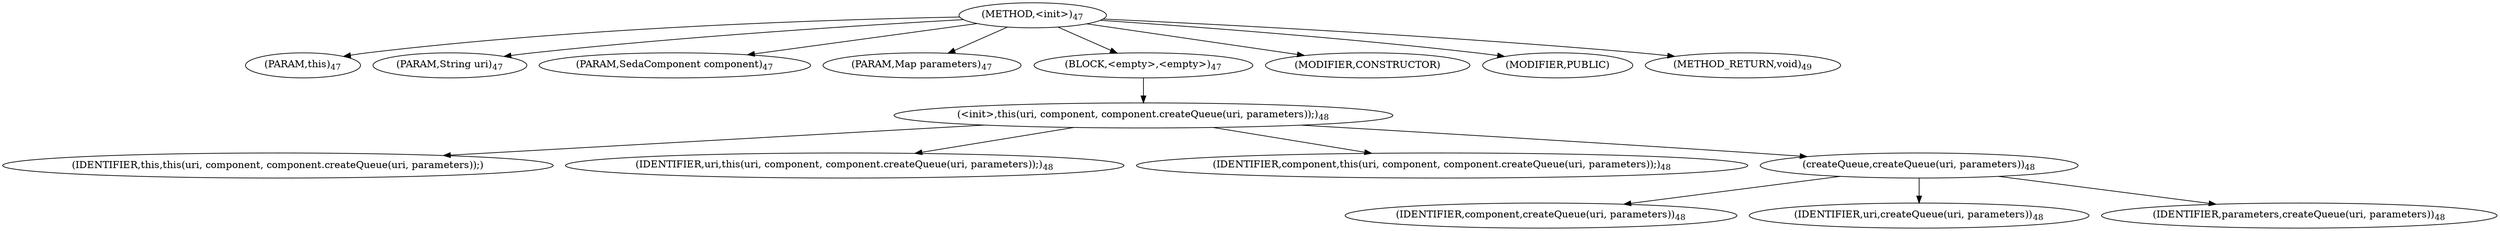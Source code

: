 digraph "&lt;init&gt;" {  
"42" [label = <(METHOD,&lt;init&gt;)<SUB>47</SUB>> ]
"7" [label = <(PARAM,this)<SUB>47</SUB>> ]
"43" [label = <(PARAM,String uri)<SUB>47</SUB>> ]
"44" [label = <(PARAM,SedaComponent component)<SUB>47</SUB>> ]
"45" [label = <(PARAM,Map parameters)<SUB>47</SUB>> ]
"46" [label = <(BLOCK,&lt;empty&gt;,&lt;empty&gt;)<SUB>47</SUB>> ]
"47" [label = <(&lt;init&gt;,this(uri, component, component.createQueue(uri, parameters));)<SUB>48</SUB>> ]
"6" [label = <(IDENTIFIER,this,this(uri, component, component.createQueue(uri, parameters));)> ]
"48" [label = <(IDENTIFIER,uri,this(uri, component, component.createQueue(uri, parameters));)<SUB>48</SUB>> ]
"49" [label = <(IDENTIFIER,component,this(uri, component, component.createQueue(uri, parameters));)<SUB>48</SUB>> ]
"50" [label = <(createQueue,createQueue(uri, parameters))<SUB>48</SUB>> ]
"51" [label = <(IDENTIFIER,component,createQueue(uri, parameters))<SUB>48</SUB>> ]
"52" [label = <(IDENTIFIER,uri,createQueue(uri, parameters))<SUB>48</SUB>> ]
"53" [label = <(IDENTIFIER,parameters,createQueue(uri, parameters))<SUB>48</SUB>> ]
"54" [label = <(MODIFIER,CONSTRUCTOR)> ]
"55" [label = <(MODIFIER,PUBLIC)> ]
"56" [label = <(METHOD_RETURN,void)<SUB>49</SUB>> ]
  "42" -> "7" 
  "42" -> "43" 
  "42" -> "44" 
  "42" -> "45" 
  "42" -> "46" 
  "42" -> "54" 
  "42" -> "55" 
  "42" -> "56" 
  "46" -> "47" 
  "47" -> "6" 
  "47" -> "48" 
  "47" -> "49" 
  "47" -> "50" 
  "50" -> "51" 
  "50" -> "52" 
  "50" -> "53" 
}
